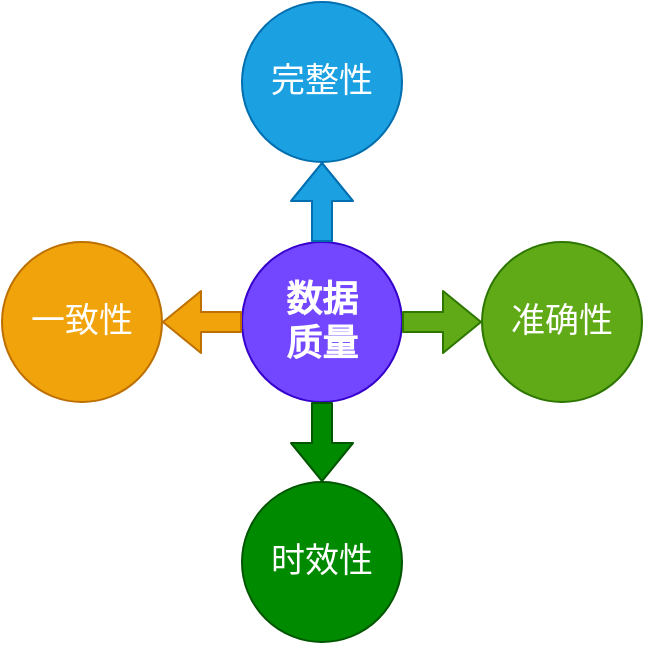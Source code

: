 <mxfile version="12.4.1" type="github" pages="1">
  <diagram id="N7GoM0KjDSYhO__YTOKm" name="Page-1">
    <mxGraphModel dx="1250" dy="824" grid="0" gridSize="10" guides="1" tooltips="1" connect="1" arrows="1" fold="1" page="1" pageScale="1" pageWidth="827" pageHeight="1169" math="0" shadow="0">
      <root>
        <mxCell id="0"/>
        <mxCell id="1" parent="0"/>
        <mxCell id="Yc6htWT6zWw5FXxjwAEh-1" value="&lt;font color=&quot;#ffffff&quot; style=&quot;font-size: 17px&quot;&gt;完整性&lt;/font&gt;" style="ellipse;whiteSpace=wrap;html=1;aspect=fixed;fillColor=#1ba1e2;strokeColor=#006EAF;fontColor=#ffffff;" parent="1" vertex="1">
          <mxGeometry x="400" y="160" width="80" height="80" as="geometry"/>
        </mxCell>
        <mxCell id="Yc6htWT6zWw5FXxjwAEh-2" value="&lt;font style=&quot;font-size: 18px&quot;&gt;&lt;b&gt;数据&lt;br&gt;质量&lt;/b&gt;&lt;/font&gt;" style="ellipse;whiteSpace=wrap;html=1;aspect=fixed;fillColor=#7247FF;strokeColor=#3700CC;fontColor=#ffffff;" parent="1" vertex="1">
          <mxGeometry x="400" y="280" width="80" height="80" as="geometry"/>
        </mxCell>
        <mxCell id="Yc6htWT6zWw5FXxjwAEh-3" value="&lt;font style=&quot;font-size: 17px&quot; color=&quot;#ffffff&quot;&gt;一致性&lt;/font&gt;" style="ellipse;whiteSpace=wrap;html=1;aspect=fixed;fillColor=#f0a30a;strokeColor=#BD7000;fontColor=#ffffff;" parent="1" vertex="1">
          <mxGeometry x="280" y="280" width="80" height="80" as="geometry"/>
        </mxCell>
        <mxCell id="Yc6htWT6zWw5FXxjwAEh-4" value="&lt;font style=&quot;font-size: 17px&quot;&gt;准确性&lt;/font&gt;" style="ellipse;whiteSpace=wrap;html=1;aspect=fixed;fillColor=#60a917;strokeColor=#2D7600;fontColor=#ffffff;" parent="1" vertex="1">
          <mxGeometry x="520" y="280" width="80" height="80" as="geometry"/>
        </mxCell>
        <mxCell id="Yc6htWT6zWw5FXxjwAEh-5" value="&lt;font style=&quot;font-size: 17px&quot;&gt;时效性&lt;/font&gt;" style="ellipse;whiteSpace=wrap;html=1;aspect=fixed;fillColor=#008a00;strokeColor=#005700;fontColor=#ffffff;" parent="1" vertex="1">
          <mxGeometry x="400" y="400" width="80" height="80" as="geometry"/>
        </mxCell>
        <mxCell id="Yc6htWT6zWw5FXxjwAEh-6" value="" style="shape=flexArrow;endArrow=classic;html=1;exitX=0;exitY=0.5;exitDx=0;exitDy=0;entryX=1;entryY=0.5;entryDx=0;entryDy=0;fillColor=#f0a30a;strokeColor=#BD7000;" parent="1" source="Yc6htWT6zWw5FXxjwAEh-2" target="Yc6htWT6zWw5FXxjwAEh-3" edge="1">
          <mxGeometry width="50" height="50" relative="1" as="geometry">
            <mxPoint x="310" y="420" as="sourcePoint"/>
            <mxPoint x="360" y="370" as="targetPoint"/>
          </mxGeometry>
        </mxCell>
        <mxCell id="Yc6htWT6zWw5FXxjwAEh-7" value="" style="shape=flexArrow;endArrow=classic;html=1;exitX=1;exitY=0.5;exitDx=0;exitDy=0;entryX=0;entryY=0.5;entryDx=0;entryDy=0;fillColor=#60a917;strokeColor=#2D7600;" parent="1" source="Yc6htWT6zWw5FXxjwAEh-2" target="Yc6htWT6zWw5FXxjwAEh-4" edge="1">
          <mxGeometry width="50" height="50" relative="1" as="geometry">
            <mxPoint x="580" y="410" as="sourcePoint"/>
            <mxPoint x="630" y="360" as="targetPoint"/>
          </mxGeometry>
        </mxCell>
        <mxCell id="Yc6htWT6zWw5FXxjwAEh-8" value="" style="shape=flexArrow;endArrow=classic;html=1;exitX=0.5;exitY=1;exitDx=0;exitDy=0;entryX=0.5;entryY=0;entryDx=0;entryDy=0;fillColor=#008a00;strokeColor=#005700;" parent="1" source="Yc6htWT6zWw5FXxjwAEh-2" target="Yc6htWT6zWw5FXxjwAEh-5" edge="1">
          <mxGeometry width="50" height="50" relative="1" as="geometry">
            <mxPoint x="580" y="490" as="sourcePoint"/>
            <mxPoint x="630" y="440" as="targetPoint"/>
          </mxGeometry>
        </mxCell>
        <mxCell id="Yc6htWT6zWw5FXxjwAEh-9" value="" style="shape=flexArrow;endArrow=classic;html=1;exitX=0.5;exitY=0;exitDx=0;exitDy=0;fillColor=#1ba1e2;strokeColor=#006EAF;" parent="1" source="Yc6htWT6zWw5FXxjwAEh-2" edge="1">
          <mxGeometry width="50" height="50" relative="1" as="geometry">
            <mxPoint x="520" y="270" as="sourcePoint"/>
            <mxPoint x="440" y="240" as="targetPoint"/>
          </mxGeometry>
        </mxCell>
      </root>
    </mxGraphModel>
  </diagram>
</mxfile>
